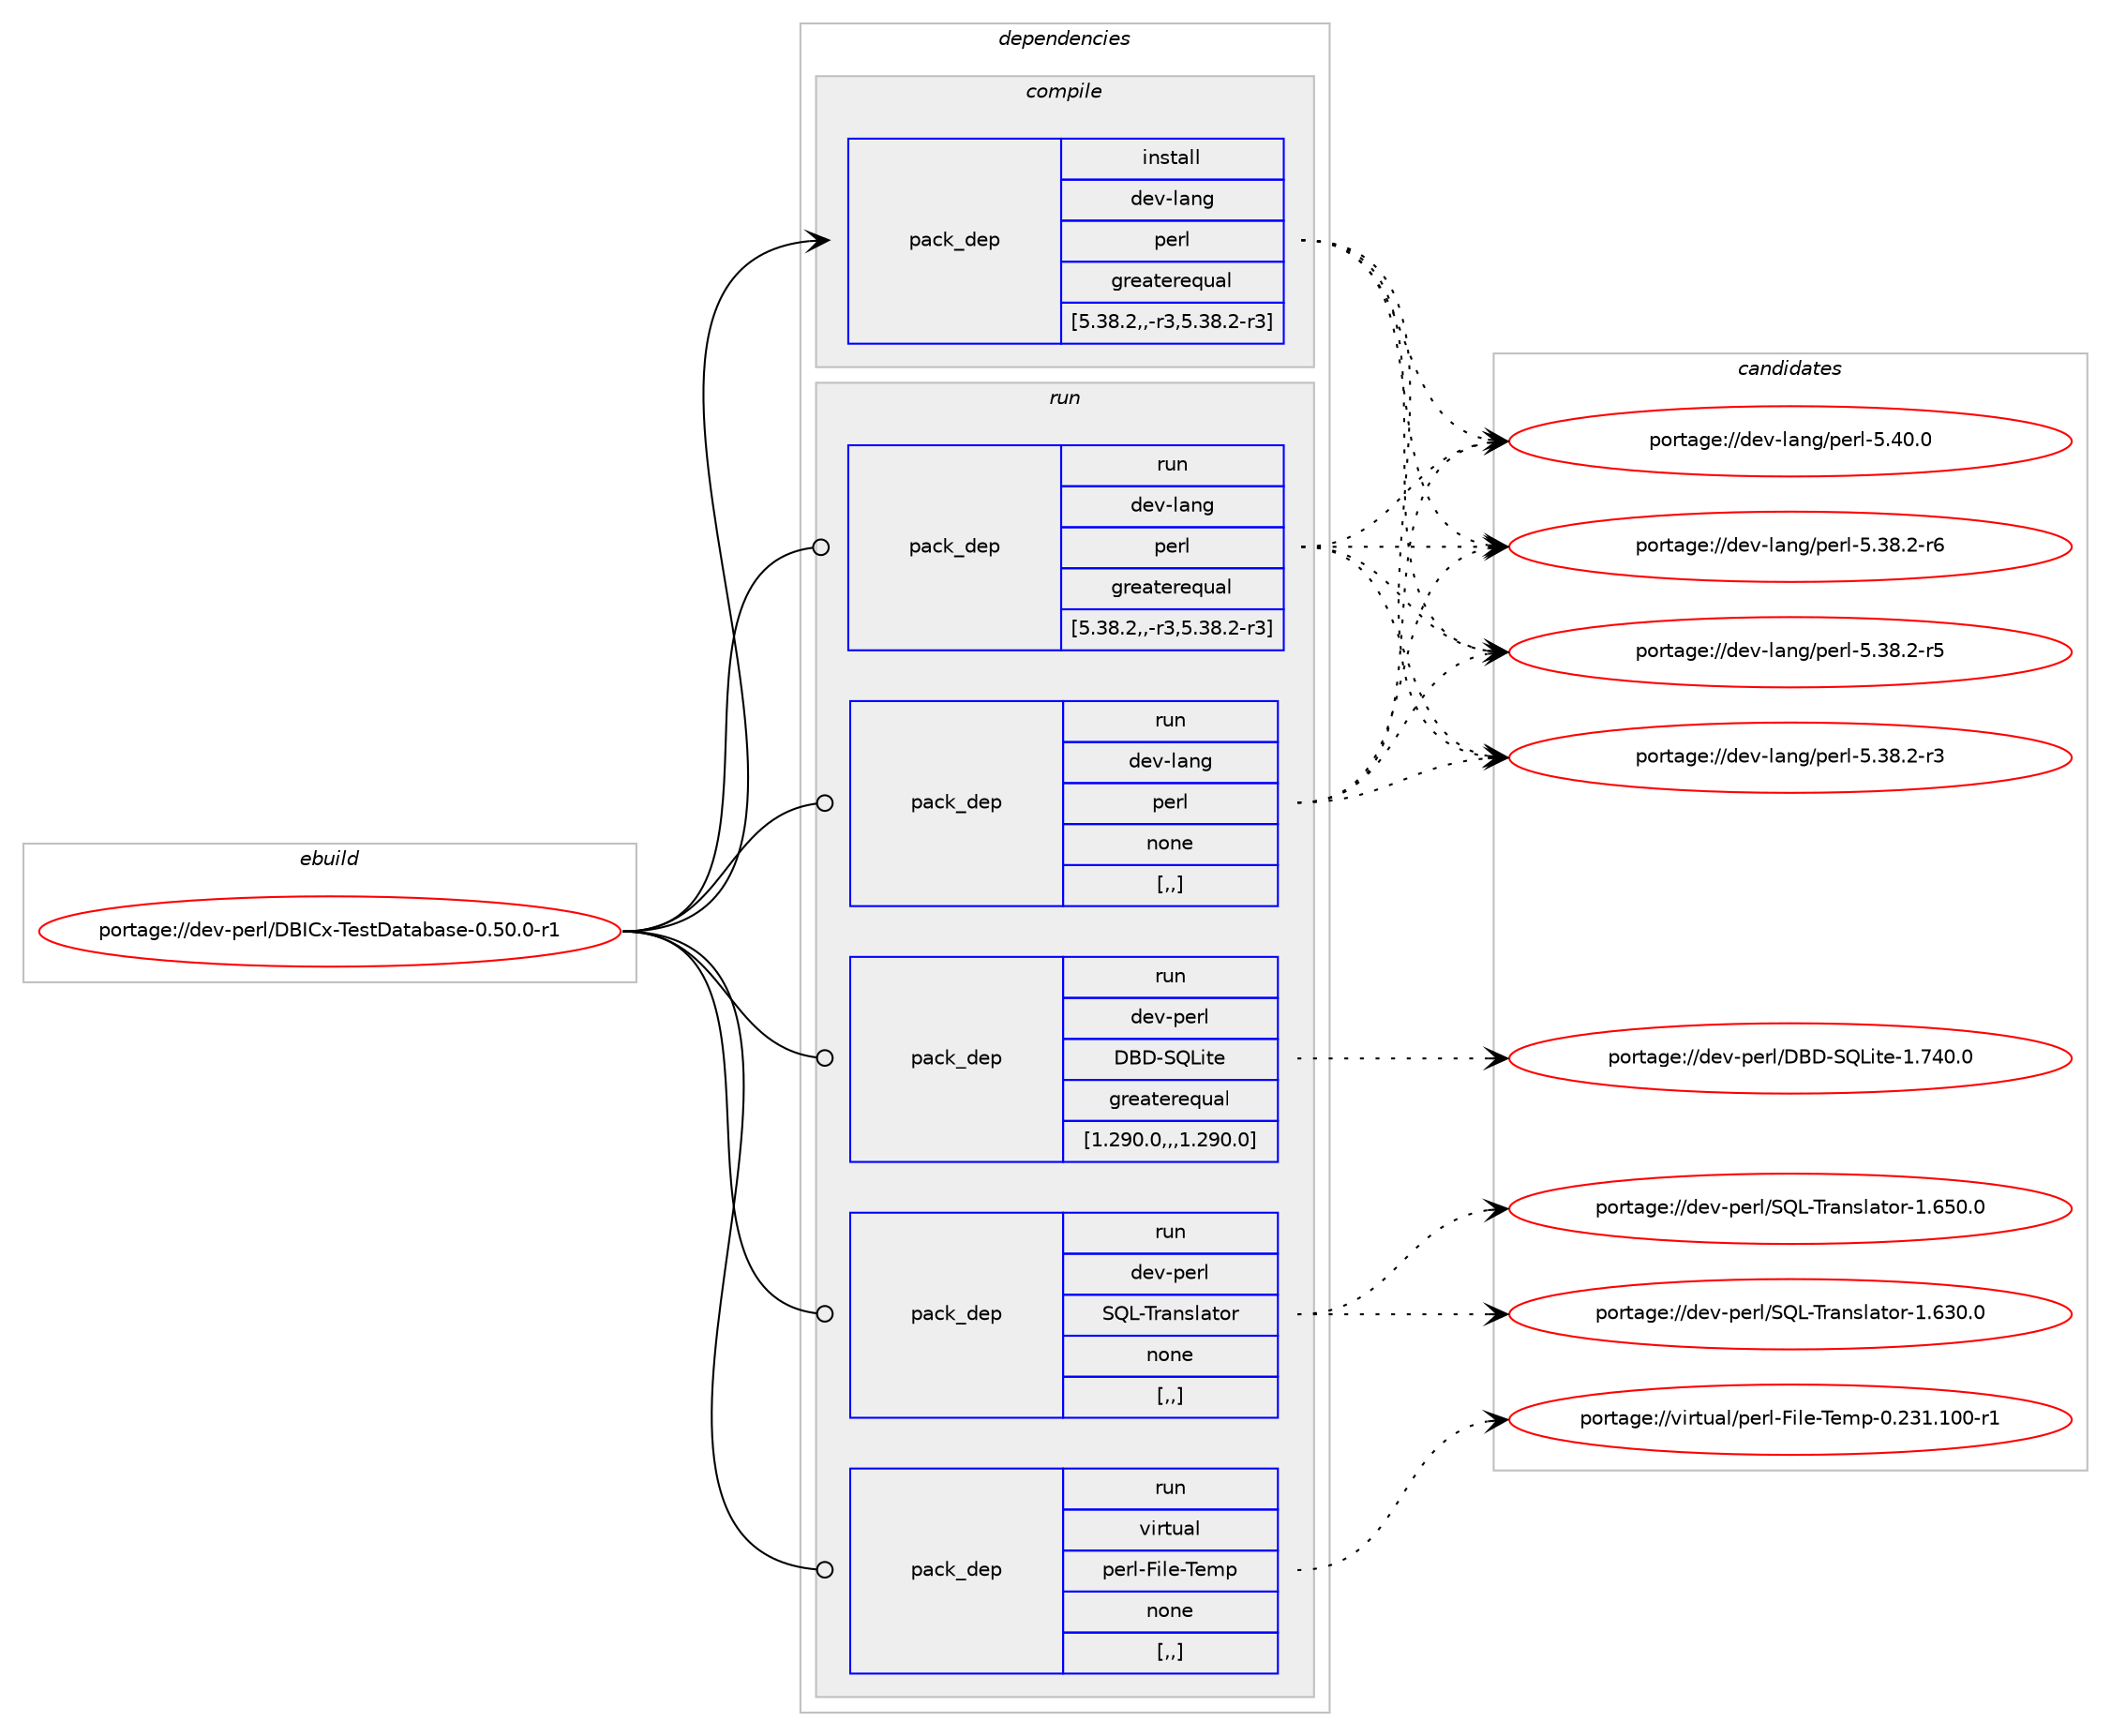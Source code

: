 digraph prolog {

# *************
# Graph options
# *************

newrank=true;
concentrate=true;
compound=true;
graph [rankdir=LR,fontname=Helvetica,fontsize=10,ranksep=1.5];#, ranksep=2.5, nodesep=0.2];
edge  [arrowhead=vee];
node  [fontname=Helvetica,fontsize=10];

# **********
# The ebuild
# **********

subgraph cluster_leftcol {
color=gray;
label=<<i>ebuild</i>>;
id [label="portage://dev-perl/DBICx-TestDatabase-0.50.0-r1", color=red, width=4, href="../dev-perl/DBICx-TestDatabase-0.50.0-r1.svg"];
}

# ****************
# The dependencies
# ****************

subgraph cluster_midcol {
color=gray;
label=<<i>dependencies</i>>;
subgraph cluster_compile {
fillcolor="#eeeeee";
style=filled;
label=<<i>compile</i>>;
subgraph pack457464 {
dependency622332 [label=<<TABLE BORDER="0" CELLBORDER="1" CELLSPACING="0" CELLPADDING="4" WIDTH="220"><TR><TD ROWSPAN="6" CELLPADDING="30">pack_dep</TD></TR><TR><TD WIDTH="110">install</TD></TR><TR><TD>dev-lang</TD></TR><TR><TD>perl</TD></TR><TR><TD>greaterequal</TD></TR><TR><TD>[5.38.2,,-r3,5.38.2-r3]</TD></TR></TABLE>>, shape=none, color=blue];
}
id:e -> dependency622332:w [weight=20,style="solid",arrowhead="vee"];
}
subgraph cluster_compileandrun {
fillcolor="#eeeeee";
style=filled;
label=<<i>compile and run</i>>;
}
subgraph cluster_run {
fillcolor="#eeeeee";
style=filled;
label=<<i>run</i>>;
subgraph pack457465 {
dependency622333 [label=<<TABLE BORDER="0" CELLBORDER="1" CELLSPACING="0" CELLPADDING="4" WIDTH="220"><TR><TD ROWSPAN="6" CELLPADDING="30">pack_dep</TD></TR><TR><TD WIDTH="110">run</TD></TR><TR><TD>dev-lang</TD></TR><TR><TD>perl</TD></TR><TR><TD>greaterequal</TD></TR><TR><TD>[5.38.2,,-r3,5.38.2-r3]</TD></TR></TABLE>>, shape=none, color=blue];
}
id:e -> dependency622333:w [weight=20,style="solid",arrowhead="odot"];
subgraph pack457466 {
dependency622334 [label=<<TABLE BORDER="0" CELLBORDER="1" CELLSPACING="0" CELLPADDING="4" WIDTH="220"><TR><TD ROWSPAN="6" CELLPADDING="30">pack_dep</TD></TR><TR><TD WIDTH="110">run</TD></TR><TR><TD>dev-lang</TD></TR><TR><TD>perl</TD></TR><TR><TD>none</TD></TR><TR><TD>[,,]</TD></TR></TABLE>>, shape=none, color=blue];
}
id:e -> dependency622334:w [weight=20,style="solid",arrowhead="odot"];
subgraph pack457467 {
dependency622335 [label=<<TABLE BORDER="0" CELLBORDER="1" CELLSPACING="0" CELLPADDING="4" WIDTH="220"><TR><TD ROWSPAN="6" CELLPADDING="30">pack_dep</TD></TR><TR><TD WIDTH="110">run</TD></TR><TR><TD>dev-perl</TD></TR><TR><TD>DBD-SQLite</TD></TR><TR><TD>greaterequal</TD></TR><TR><TD>[1.290.0,,,1.290.0]</TD></TR></TABLE>>, shape=none, color=blue];
}
id:e -> dependency622335:w [weight=20,style="solid",arrowhead="odot"];
subgraph pack457468 {
dependency622336 [label=<<TABLE BORDER="0" CELLBORDER="1" CELLSPACING="0" CELLPADDING="4" WIDTH="220"><TR><TD ROWSPAN="6" CELLPADDING="30">pack_dep</TD></TR><TR><TD WIDTH="110">run</TD></TR><TR><TD>dev-perl</TD></TR><TR><TD>SQL-Translator</TD></TR><TR><TD>none</TD></TR><TR><TD>[,,]</TD></TR></TABLE>>, shape=none, color=blue];
}
id:e -> dependency622336:w [weight=20,style="solid",arrowhead="odot"];
subgraph pack457469 {
dependency622337 [label=<<TABLE BORDER="0" CELLBORDER="1" CELLSPACING="0" CELLPADDING="4" WIDTH="220"><TR><TD ROWSPAN="6" CELLPADDING="30">pack_dep</TD></TR><TR><TD WIDTH="110">run</TD></TR><TR><TD>virtual</TD></TR><TR><TD>perl-File-Temp</TD></TR><TR><TD>none</TD></TR><TR><TD>[,,]</TD></TR></TABLE>>, shape=none, color=blue];
}
id:e -> dependency622337:w [weight=20,style="solid",arrowhead="odot"];
}
}

# **************
# The candidates
# **************

subgraph cluster_choices {
rank=same;
color=gray;
label=<<i>candidates</i>>;

subgraph choice457464 {
color=black;
nodesep=1;
choice10010111845108971101034711210111410845534652484648 [label="portage://dev-lang/perl-5.40.0", color=red, width=4,href="../dev-lang/perl-5.40.0.svg"];
choice100101118451089711010347112101114108455346515646504511454 [label="portage://dev-lang/perl-5.38.2-r6", color=red, width=4,href="../dev-lang/perl-5.38.2-r6.svg"];
choice100101118451089711010347112101114108455346515646504511453 [label="portage://dev-lang/perl-5.38.2-r5", color=red, width=4,href="../dev-lang/perl-5.38.2-r5.svg"];
choice100101118451089711010347112101114108455346515646504511451 [label="portage://dev-lang/perl-5.38.2-r3", color=red, width=4,href="../dev-lang/perl-5.38.2-r3.svg"];
dependency622332:e -> choice10010111845108971101034711210111410845534652484648:w [style=dotted,weight="100"];
dependency622332:e -> choice100101118451089711010347112101114108455346515646504511454:w [style=dotted,weight="100"];
dependency622332:e -> choice100101118451089711010347112101114108455346515646504511453:w [style=dotted,weight="100"];
dependency622332:e -> choice100101118451089711010347112101114108455346515646504511451:w [style=dotted,weight="100"];
}
subgraph choice457465 {
color=black;
nodesep=1;
choice10010111845108971101034711210111410845534652484648 [label="portage://dev-lang/perl-5.40.0", color=red, width=4,href="../dev-lang/perl-5.40.0.svg"];
choice100101118451089711010347112101114108455346515646504511454 [label="portage://dev-lang/perl-5.38.2-r6", color=red, width=4,href="../dev-lang/perl-5.38.2-r6.svg"];
choice100101118451089711010347112101114108455346515646504511453 [label="portage://dev-lang/perl-5.38.2-r5", color=red, width=4,href="../dev-lang/perl-5.38.2-r5.svg"];
choice100101118451089711010347112101114108455346515646504511451 [label="portage://dev-lang/perl-5.38.2-r3", color=red, width=4,href="../dev-lang/perl-5.38.2-r3.svg"];
dependency622333:e -> choice10010111845108971101034711210111410845534652484648:w [style=dotted,weight="100"];
dependency622333:e -> choice100101118451089711010347112101114108455346515646504511454:w [style=dotted,weight="100"];
dependency622333:e -> choice100101118451089711010347112101114108455346515646504511453:w [style=dotted,weight="100"];
dependency622333:e -> choice100101118451089711010347112101114108455346515646504511451:w [style=dotted,weight="100"];
}
subgraph choice457466 {
color=black;
nodesep=1;
choice10010111845108971101034711210111410845534652484648 [label="portage://dev-lang/perl-5.40.0", color=red, width=4,href="../dev-lang/perl-5.40.0.svg"];
choice100101118451089711010347112101114108455346515646504511454 [label="portage://dev-lang/perl-5.38.2-r6", color=red, width=4,href="../dev-lang/perl-5.38.2-r6.svg"];
choice100101118451089711010347112101114108455346515646504511453 [label="portage://dev-lang/perl-5.38.2-r5", color=red, width=4,href="../dev-lang/perl-5.38.2-r5.svg"];
choice100101118451089711010347112101114108455346515646504511451 [label="portage://dev-lang/perl-5.38.2-r3", color=red, width=4,href="../dev-lang/perl-5.38.2-r3.svg"];
dependency622334:e -> choice10010111845108971101034711210111410845534652484648:w [style=dotted,weight="100"];
dependency622334:e -> choice100101118451089711010347112101114108455346515646504511454:w [style=dotted,weight="100"];
dependency622334:e -> choice100101118451089711010347112101114108455346515646504511453:w [style=dotted,weight="100"];
dependency622334:e -> choice100101118451089711010347112101114108455346515646504511451:w [style=dotted,weight="100"];
}
subgraph choice457467 {
color=black;
nodesep=1;
choice1001011184511210111410847686668458381761051161014549465552484648 [label="portage://dev-perl/DBD-SQLite-1.740.0", color=red, width=4,href="../dev-perl/DBD-SQLite-1.740.0.svg"];
dependency622335:e -> choice1001011184511210111410847686668458381761051161014549465552484648:w [style=dotted,weight="100"];
}
subgraph choice457468 {
color=black;
nodesep=1;
choice1001011184511210111410847838176458411497110115108971161111144549465453484648 [label="portage://dev-perl/SQL-Translator-1.650.0", color=red, width=4,href="../dev-perl/SQL-Translator-1.650.0.svg"];
choice1001011184511210111410847838176458411497110115108971161111144549465451484648 [label="portage://dev-perl/SQL-Translator-1.630.0", color=red, width=4,href="../dev-perl/SQL-Translator-1.630.0.svg"];
dependency622336:e -> choice1001011184511210111410847838176458411497110115108971161111144549465453484648:w [style=dotted,weight="100"];
dependency622336:e -> choice1001011184511210111410847838176458411497110115108971161111144549465451484648:w [style=dotted,weight="100"];
}
subgraph choice457469 {
color=black;
nodesep=1;
choice118105114116117971084711210111410845701051081014584101109112454846505149464948484511449 [label="portage://virtual/perl-File-Temp-0.231.100-r1", color=red, width=4,href="../virtual/perl-File-Temp-0.231.100-r1.svg"];
dependency622337:e -> choice118105114116117971084711210111410845701051081014584101109112454846505149464948484511449:w [style=dotted,weight="100"];
}
}

}
